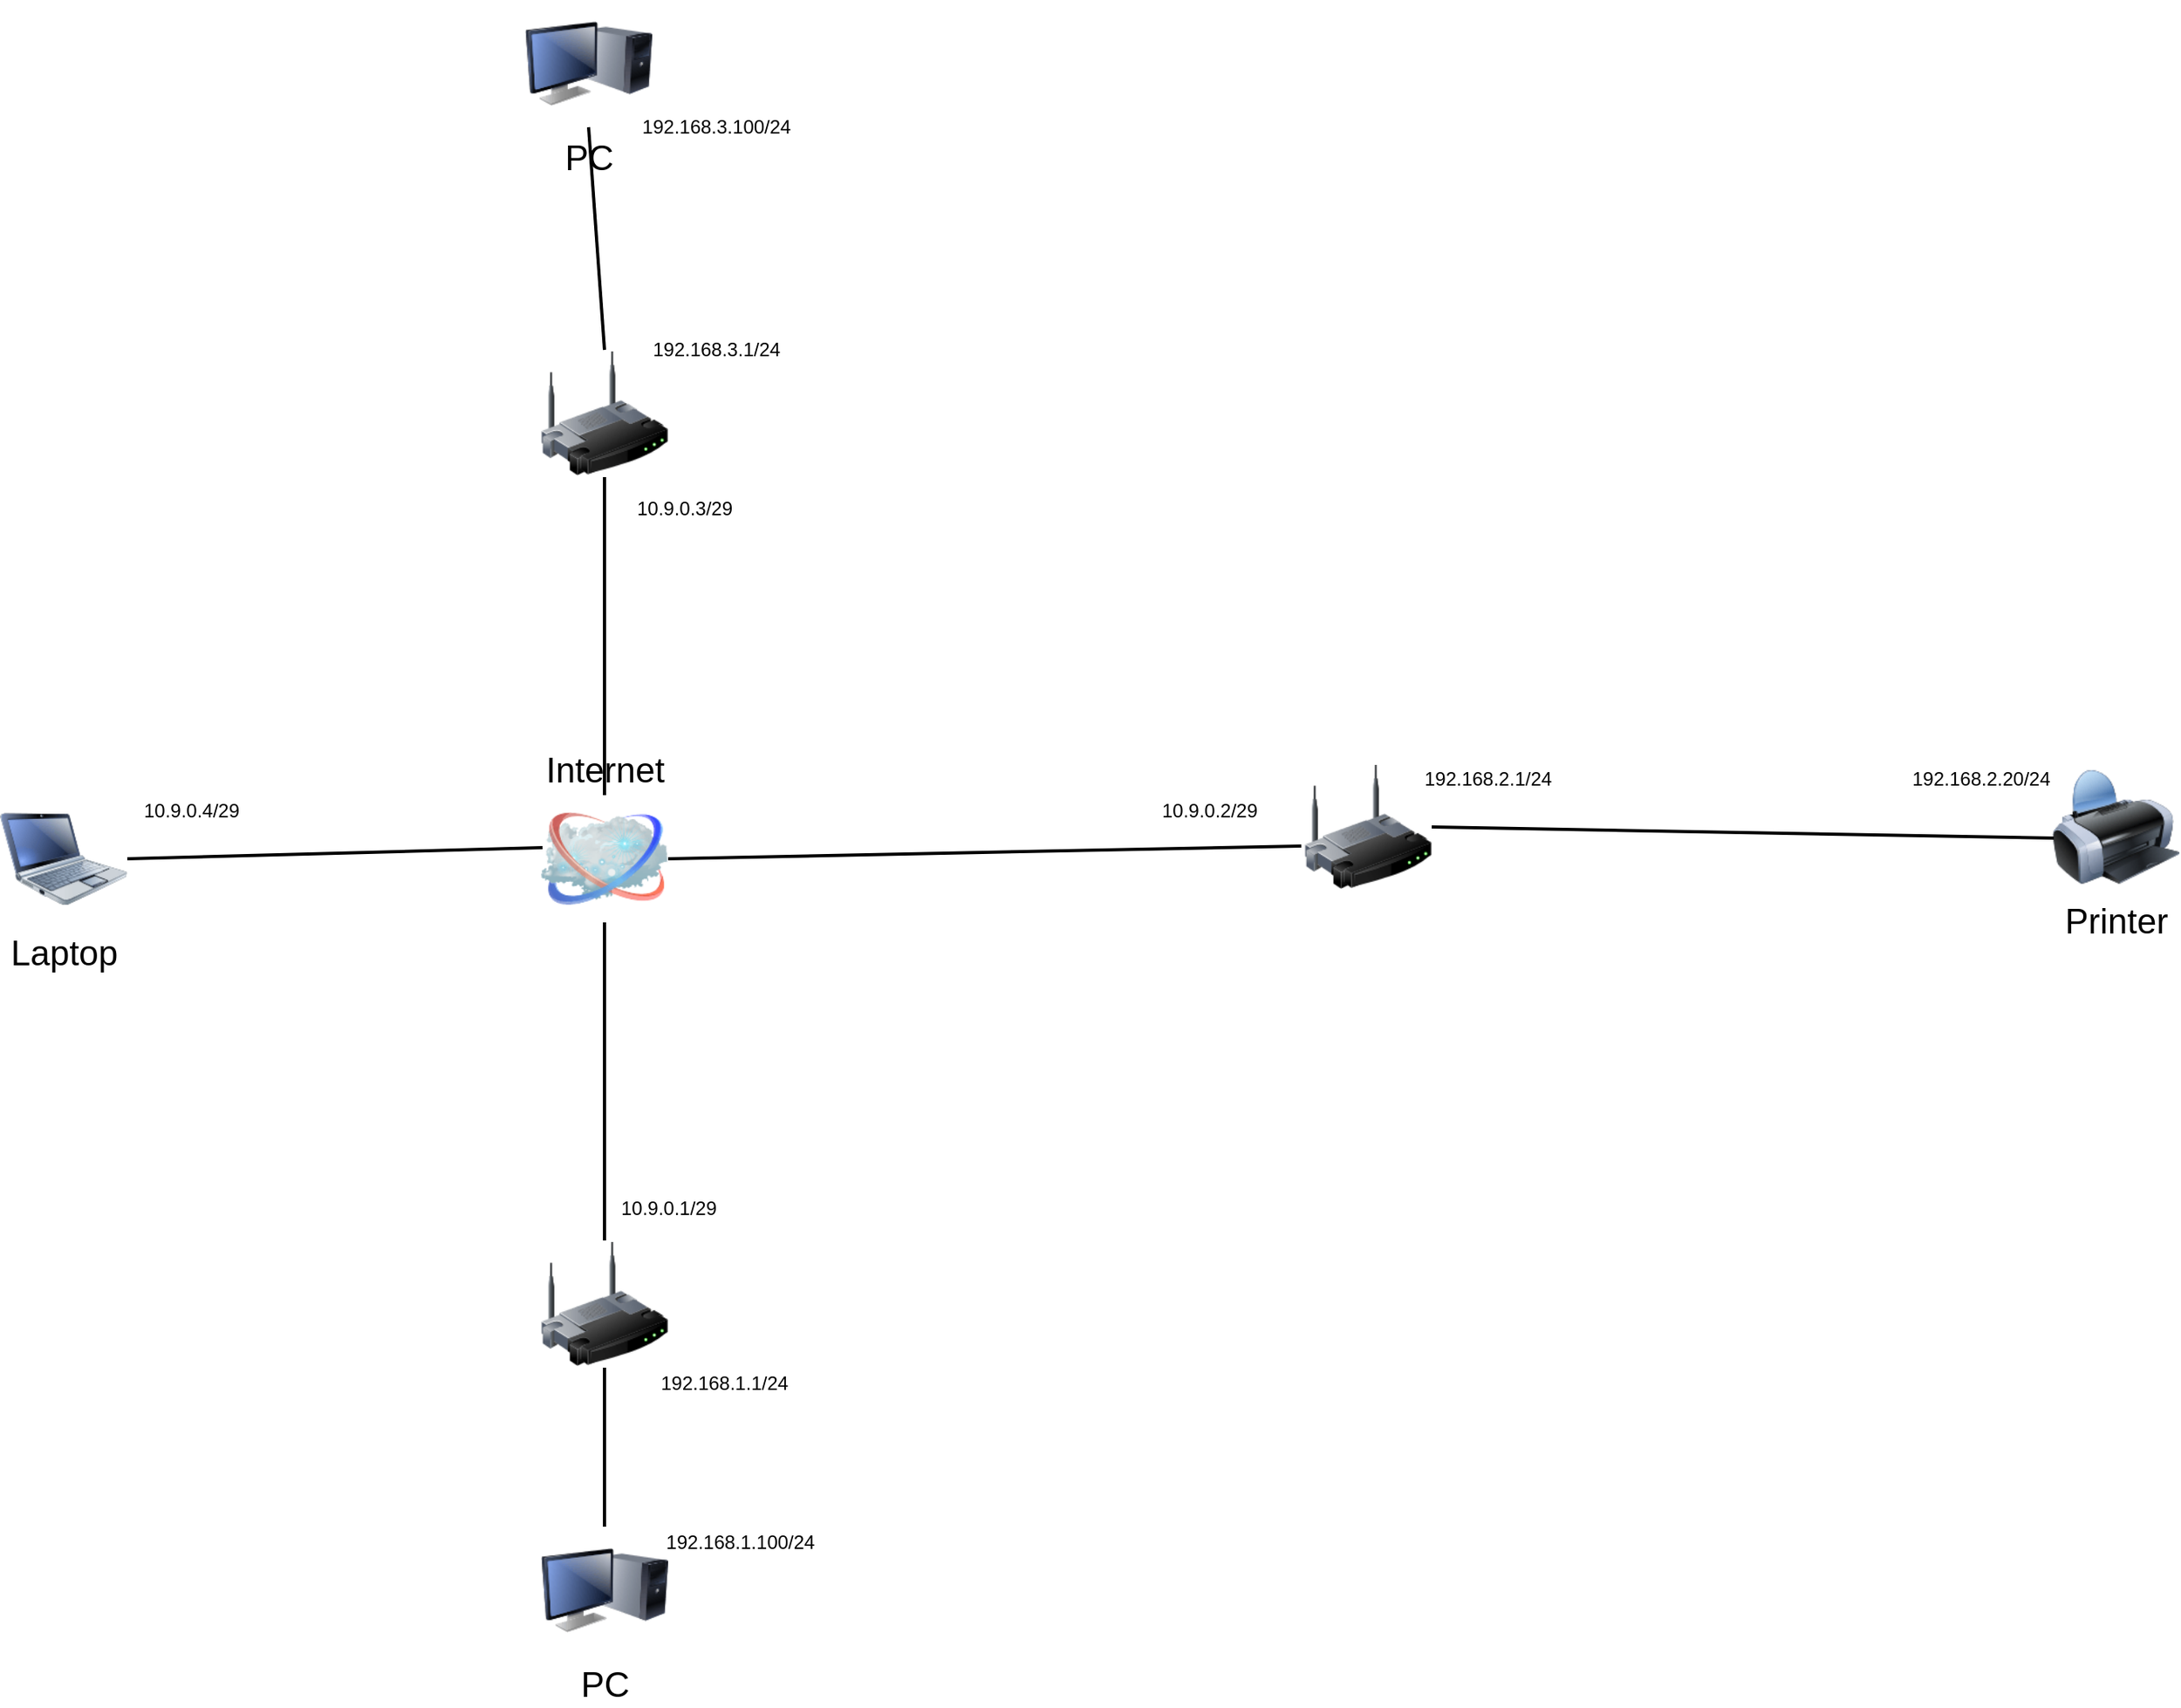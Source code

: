 <mxfile version="16.0.0" type="device"><diagram name="Page-1" id="55a83fd1-7818-8e21-69c5-c3457e3827bb"><mxGraphModel dx="3162" dy="1972" grid="1" gridSize="10" guides="1" tooltips="1" connect="1" arrows="1" fold="1" page="1" pageScale="1" pageWidth="1100" pageHeight="850" background="none" math="0" shadow="0"><root><mxCell id="0"/><mxCell id="1" parent="0"/><mxCell id="69ecfefc5c41e42c-18" style="edgeStyle=none;rounded=0;html=1;labelBackgroundColor=none;endArrow=none;strokeWidth=2;fontFamily=Verdana;fontSize=22" parent="1" source="69ecfefc5c41e42c-1" target="69ecfefc5c41e42c-2" edge="1"><mxGeometry relative="1" as="geometry"><mxPoint x="-22.759" y="480" as="targetPoint"/></mxGeometry></mxCell><mxCell id="69ecfefc5c41e42c-1" value="" style="image;html=1;labelBackgroundColor=#ffffff;image=img/lib/clip_art/networking/Wireless_Router_128x128.png;rounded=1;shadow=0;comic=0;strokeWidth=2;fontSize=22" parent="1" vertex="1"><mxGeometry x="-70" y="540" width="80" height="80" as="geometry"/></mxCell><mxCell id="69ecfefc5c41e42c-2" value="Internet" style="image;html=1;labelBackgroundColor=#ffffff;image=img/lib/clip_art/networking/Cloud_128x128.png;rounded=1;shadow=0;comic=0;strokeWidth=2;fontSize=22;labelPosition=center;verticalLabelPosition=top;align=center;verticalAlign=bottom;" parent="1" vertex="1"><mxGeometry x="-70" y="260" width="80" height="80" as="geometry"/></mxCell><mxCell id="69ecfefc5c41e42c-5" value="PC" style="image;html=1;labelBackgroundColor=#ffffff;image=img/lib/clip_art/computers/Monitor_Tower_128x128.png;rounded=1;shadow=0;comic=0;strokeWidth=2;fontSize=22" parent="1" vertex="1"><mxGeometry x="-80" y="-240" width="80" height="80" as="geometry"/></mxCell><mxCell id="69ecfefc5c41e42c-6" value="Printer" style="image;html=1;labelBackgroundColor=#ffffff;image=img/lib/clip_art/computers/Printer_128x128.png;rounded=1;shadow=0;comic=0;strokeWidth=2;fontSize=22" parent="1" vertex="1"><mxGeometry x="880" y="240" width="80" height="80" as="geometry"/></mxCell><mxCell id="69ecfefc5c41e42c-9" value="Laptop" style="image;html=1;labelBackgroundColor=#ffffff;image=img/lib/clip_art/computers/Netbook_128x128.png;rounded=1;shadow=0;comic=0;strokeColor=#000000;strokeWidth=2;fillColor=#FFFFFF;fontSize=22;fontColor=#000000;" parent="1" vertex="1"><mxGeometry x="-410" y="260" width="80" height="80" as="geometry"/></mxCell><mxCell id="N79oaeBDLVt2tcsEzswg-1" value="" style="image;html=1;labelBackgroundColor=#ffffff;image=img/lib/clip_art/networking/Wireless_Router_128x128.png;rounded=1;shadow=0;comic=0;strokeWidth=2;fontSize=22" vertex="1" parent="1"><mxGeometry x="410" y="240" width="80" height="80" as="geometry"/></mxCell><mxCell id="N79oaeBDLVt2tcsEzswg-2" value="" style="image;html=1;labelBackgroundColor=#ffffff;image=img/lib/clip_art/networking/Wireless_Router_128x128.png;rounded=1;shadow=0;comic=0;strokeWidth=2;fontSize=22" vertex="1" parent="1"><mxGeometry x="-70" y="-20" width="80" height="80" as="geometry"/></mxCell><mxCell id="N79oaeBDLVt2tcsEzswg-3" style="edgeStyle=none;rounded=0;html=1;labelBackgroundColor=none;endArrow=none;strokeWidth=2;fontFamily=Verdana;fontSize=22;exitX=0.5;exitY=0;exitDx=0;exitDy=0;" edge="1" parent="1" source="69ecfefc5c41e42c-2" target="N79oaeBDLVt2tcsEzswg-2"><mxGeometry relative="1" as="geometry"><mxPoint x="-20" y="500" as="sourcePoint"/><mxPoint x="-20" y="350" as="targetPoint"/></mxGeometry></mxCell><mxCell id="N79oaeBDLVt2tcsEzswg-4" style="edgeStyle=none;rounded=0;html=1;labelBackgroundColor=none;endArrow=none;strokeWidth=2;fontFamily=Verdana;fontSize=22;entryX=-0.025;entryY=0.65;entryDx=0;entryDy=0;entryPerimeter=0;exitX=1;exitY=0.5;exitDx=0;exitDy=0;" edge="1" parent="1" source="69ecfefc5c41e42c-2" target="N79oaeBDLVt2tcsEzswg-1"><mxGeometry relative="1" as="geometry"><mxPoint x="-10" y="510" as="sourcePoint"/><mxPoint x="-10" y="360" as="targetPoint"/></mxGeometry></mxCell><mxCell id="N79oaeBDLVt2tcsEzswg-5" value="10.9.0.1/29" style="text;html=1;resizable=0;autosize=1;align=center;verticalAlign=middle;points=[];fillColor=none;strokeColor=none;rounded=0;" vertex="1" parent="1"><mxGeometry x="-30" y="510" width="80" height="20" as="geometry"/></mxCell><mxCell id="N79oaeBDLVt2tcsEzswg-7" value="10.9.0.2/29" style="text;html=1;resizable=0;autosize=1;align=center;verticalAlign=middle;points=[];fillColor=none;strokeColor=none;rounded=0;" vertex="1" parent="1"><mxGeometry x="310" y="260" width="80" height="20" as="geometry"/></mxCell><mxCell id="N79oaeBDLVt2tcsEzswg-8" value="10.9.0.3/29" style="text;html=1;resizable=0;autosize=1;align=center;verticalAlign=middle;points=[];fillColor=none;strokeColor=none;rounded=0;" vertex="1" parent="1"><mxGeometry x="-20" y="70" width="80" height="20" as="geometry"/></mxCell><mxCell id="N79oaeBDLVt2tcsEzswg-9" style="edgeStyle=none;rounded=0;html=1;labelBackgroundColor=none;endArrow=none;strokeWidth=2;fontFamily=Verdana;fontSize=22;entryX=0.013;entryY=0.413;entryDx=0;entryDy=0;entryPerimeter=0;exitX=1;exitY=0.5;exitDx=0;exitDy=0;" edge="1" parent="1" source="69ecfefc5c41e42c-9" target="69ecfefc5c41e42c-2"><mxGeometry relative="1" as="geometry"><mxPoint x="20" y="310" as="sourcePoint"/><mxPoint x="418" y="302" as="targetPoint"/></mxGeometry></mxCell><mxCell id="N79oaeBDLVt2tcsEzswg-10" value="10.9.0.4/29" style="text;html=1;resizable=0;autosize=1;align=center;verticalAlign=middle;points=[];fillColor=none;strokeColor=none;rounded=0;" vertex="1" parent="1"><mxGeometry x="-330" y="260" width="80" height="20" as="geometry"/></mxCell><mxCell id="N79oaeBDLVt2tcsEzswg-11" value="PC" style="image;html=1;labelBackgroundColor=#ffffff;image=img/lib/clip_art/computers/Monitor_Tower_128x128.png;rounded=1;shadow=0;comic=0;strokeWidth=2;fontSize=22" vertex="1" parent="1"><mxGeometry x="-70" y="720" width="80" height="80" as="geometry"/></mxCell><mxCell id="N79oaeBDLVt2tcsEzswg-12" style="edgeStyle=none;rounded=0;html=1;labelBackgroundColor=none;endArrow=none;strokeWidth=2;fontFamily=Verdana;fontSize=22;entryX=0.5;entryY=0;entryDx=0;entryDy=0;exitX=0.5;exitY=1;exitDx=0;exitDy=0;" edge="1" parent="1" source="69ecfefc5c41e42c-1" target="N79oaeBDLVt2tcsEzswg-11"><mxGeometry relative="1" as="geometry"><mxPoint x="20" y="310" as="sourcePoint"/><mxPoint x="418" y="302" as="targetPoint"/></mxGeometry></mxCell><mxCell id="N79oaeBDLVt2tcsEzswg-13" style="edgeStyle=none;rounded=0;html=1;labelBackgroundColor=none;endArrow=none;strokeWidth=2;fontFamily=Verdana;fontSize=22;entryX=0.013;entryY=0.588;entryDx=0;entryDy=0;entryPerimeter=0;exitX=1;exitY=0.5;exitDx=0;exitDy=0;" edge="1" parent="1" source="N79oaeBDLVt2tcsEzswg-1" target="69ecfefc5c41e42c-6"><mxGeometry relative="1" as="geometry"><mxPoint x="30" y="320" as="sourcePoint"/><mxPoint x="428" y="312" as="targetPoint"/></mxGeometry></mxCell><mxCell id="N79oaeBDLVt2tcsEzswg-14" style="edgeStyle=none;rounded=0;html=1;labelBackgroundColor=none;endArrow=none;strokeWidth=2;fontFamily=Verdana;fontSize=22;entryX=0.5;entryY=1;entryDx=0;entryDy=0;exitX=0.5;exitY=0;exitDx=0;exitDy=0;" edge="1" parent="1" source="N79oaeBDLVt2tcsEzswg-2" target="69ecfefc5c41e42c-5"><mxGeometry relative="1" as="geometry"><mxPoint x="40" y="330" as="sourcePoint"/><mxPoint x="438" y="322" as="targetPoint"/></mxGeometry></mxCell><mxCell id="N79oaeBDLVt2tcsEzswg-15" value="192.168.3.1/24" style="text;html=1;resizable=0;autosize=1;align=center;verticalAlign=middle;points=[];fillColor=none;strokeColor=none;rounded=0;" vertex="1" parent="1"><mxGeometry x="-10" y="-30" width="100" height="20" as="geometry"/></mxCell><mxCell id="N79oaeBDLVt2tcsEzswg-16" value="192.168.3.100/24" style="text;html=1;resizable=0;autosize=1;align=center;verticalAlign=middle;points=[];fillColor=none;strokeColor=none;rounded=0;" vertex="1" parent="1"><mxGeometry x="-15" y="-170" width="110" height="20" as="geometry"/></mxCell><mxCell id="N79oaeBDLVt2tcsEzswg-17" value="192.168.1.100/24" style="text;html=1;resizable=0;autosize=1;align=center;verticalAlign=middle;points=[];fillColor=none;strokeColor=none;rounded=0;" vertex="1" parent="1"><mxGeometry y="720" width="110" height="20" as="geometry"/></mxCell><mxCell id="N79oaeBDLVt2tcsEzswg-18" value="192.168.1.1/24" style="text;html=1;resizable=0;autosize=1;align=center;verticalAlign=middle;points=[];fillColor=none;strokeColor=none;rounded=0;" vertex="1" parent="1"><mxGeometry x="-5" y="620" width="100" height="20" as="geometry"/></mxCell><mxCell id="N79oaeBDLVt2tcsEzswg-19" value="192.168.2.1/24" style="text;html=1;resizable=0;autosize=1;align=center;verticalAlign=middle;points=[];fillColor=none;strokeColor=none;rounded=0;" vertex="1" parent="1"><mxGeometry x="475" y="240" width="100" height="20" as="geometry"/></mxCell><mxCell id="N79oaeBDLVt2tcsEzswg-20" value="192.168.2.20/24" style="text;html=1;resizable=0;autosize=1;align=center;verticalAlign=middle;points=[];fillColor=none;strokeColor=none;rounded=0;" vertex="1" parent="1"><mxGeometry x="785" y="240" width="100" height="20" as="geometry"/></mxCell></root></mxGraphModel></diagram></mxfile>